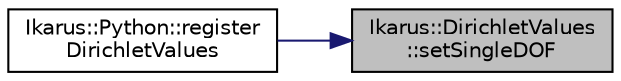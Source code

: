 digraph "Ikarus::DirichletValues::setSingleDOF"
{
 // LATEX_PDF_SIZE
  edge [fontname="Helvetica",fontsize="10",labelfontname="Helvetica",labelfontsize="10"];
  node [fontname="Helvetica",fontsize="10",shape=record];
  rankdir="RL";
  Node1 [label="Ikarus::DirichletValues\l::setSingleDOF",height=0.2,width=0.4,color="black", fillcolor="grey75", style="filled", fontcolor="black",tooltip="Fixes and unfixes (set boolean value to true or false) a specific degree of freedom."];
  Node1 -> Node2 [dir="back",color="midnightblue",fontsize="10",style="solid"];
  Node2 [label="Ikarus::Python::register\lDirichletValues",height=0.2,width=0.4,color="black", fillcolor="white", style="filled",URL="$a00355.html#ga39b6df6adfe4858b13ac71f5830f29f6",tooltip="Register Python bindings for a DirichletValues class."];
}
